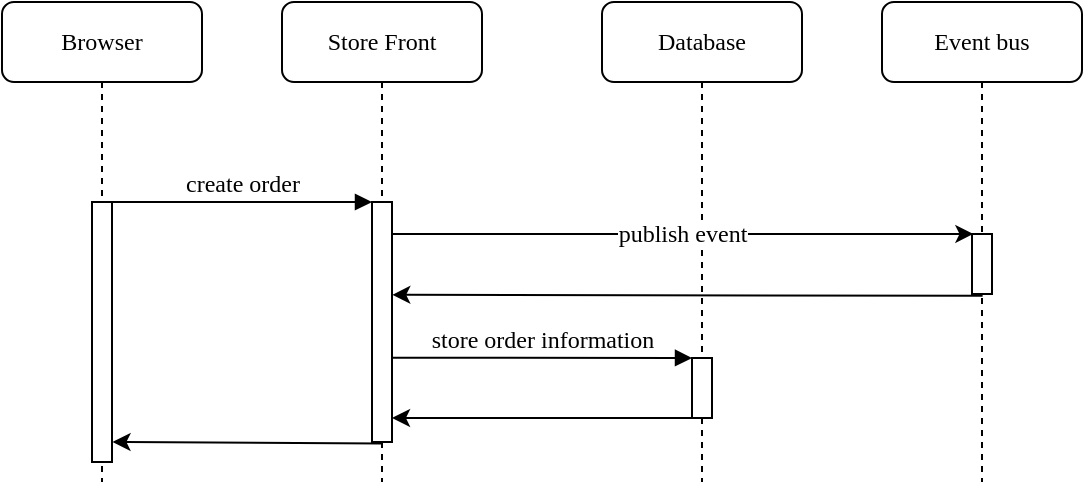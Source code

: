 <mxfile version="14.5.1" type="device"><diagram name="Page-1" id="13e1069c-82ec-6db2-03f1-153e76fe0fe0"><mxGraphModel dx="749" dy="556" grid="1" gridSize="10" guides="1" tooltips="1" connect="1" arrows="1" fold="1" page="1" pageScale="1" pageWidth="1100" pageHeight="850" background="#ffffff" math="0" shadow="0"><root><mxCell id="0"/><mxCell id="1" parent="0"/><mxCell id="7baba1c4bc27f4b0-2" value="Store Front" style="shape=umlLifeline;perimeter=lifelinePerimeter;whiteSpace=wrap;html=1;container=1;collapsible=0;recursiveResize=0;outlineConnect=0;rounded=1;shadow=0;comic=0;labelBackgroundColor=none;strokeWidth=1;fontFamily=Ubuntu;fontSize=12;align=center;" parent="1" vertex="1"><mxGeometry x="240" y="80" width="100" height="240" as="geometry"/></mxCell><mxCell id="7baba1c4bc27f4b0-10" value="" style="html=1;points=[];perimeter=orthogonalPerimeter;rounded=0;shadow=0;comic=0;labelBackgroundColor=none;strokeWidth=1;fontFamily=Ubuntu;fontSize=12;align=center;" parent="7baba1c4bc27f4b0-2" vertex="1"><mxGeometry x="45" y="100" width="10" height="120" as="geometry"/></mxCell><mxCell id="7baba1c4bc27f4b0-3" value="Database" style="shape=umlLifeline;perimeter=lifelinePerimeter;whiteSpace=wrap;html=1;container=1;collapsible=0;recursiveResize=0;outlineConnect=0;rounded=1;shadow=0;comic=0;labelBackgroundColor=none;strokeWidth=1;fontFamily=Ubuntu;fontSize=12;align=center;" parent="1" vertex="1"><mxGeometry x="400" y="80" width="100" height="240" as="geometry"/></mxCell><mxCell id="7baba1c4bc27f4b0-13" value="" style="html=1;points=[];perimeter=orthogonalPerimeter;rounded=0;shadow=0;comic=0;labelBackgroundColor=none;strokeWidth=1;fontFamily=Ubuntu;fontSize=12;align=center;" parent="7baba1c4bc27f4b0-3" vertex="1"><mxGeometry x="45" y="178" width="10" height="30" as="geometry"/></mxCell><mxCell id="7baba1c4bc27f4b0-8" value="Browser" style="shape=umlLifeline;perimeter=lifelinePerimeter;whiteSpace=wrap;html=1;container=1;collapsible=0;recursiveResize=0;outlineConnect=0;rounded=1;shadow=0;comic=0;labelBackgroundColor=none;strokeWidth=1;fontFamily=Ubuntu;fontSize=12;align=center;" parent="1" vertex="1"><mxGeometry x="100" y="80" width="100" height="240" as="geometry"/></mxCell><mxCell id="7baba1c4bc27f4b0-9" value="" style="html=1;points=[];perimeter=orthogonalPerimeter;rounded=0;shadow=0;comic=0;labelBackgroundColor=none;strokeWidth=1;fontFamily=Ubuntu;fontSize=12;align=center;" parent="7baba1c4bc27f4b0-8" vertex="1"><mxGeometry x="45" y="100" width="10" height="130" as="geometry"/></mxCell><mxCell id="7baba1c4bc27f4b0-11" value="create order" style="html=1;verticalAlign=bottom;endArrow=block;entryX=0;entryY=0;labelBackgroundColor=none;fontFamily=Ubuntu;fontSize=12;edgeStyle=elbowEdgeStyle;elbow=vertical;" parent="1" source="7baba1c4bc27f4b0-9" target="7baba1c4bc27f4b0-10" edge="1"><mxGeometry relative="1" as="geometry"><mxPoint x="220" y="190" as="sourcePoint"/></mxGeometry></mxCell><mxCell id="7baba1c4bc27f4b0-14" value="store order information" style="html=1;verticalAlign=bottom;endArrow=block;entryX=0;entryY=0;labelBackgroundColor=none;fontFamily=Ubuntu;fontSize=12;edgeStyle=elbowEdgeStyle;elbow=vertical;" parent="1" target="7baba1c4bc27f4b0-13" edge="1"><mxGeometry relative="1" as="geometry"><mxPoint x="295" y="257.862" as="sourcePoint"/></mxGeometry></mxCell><mxCell id="zLgzTigTBFzH8vwCgFGt-1" value="Event bus" style="shape=umlLifeline;perimeter=lifelinePerimeter;whiteSpace=wrap;html=1;container=1;collapsible=0;recursiveResize=0;outlineConnect=0;rounded=1;shadow=0;comic=0;labelBackgroundColor=none;strokeWidth=1;fontFamily=Ubuntu;fontSize=12;align=center;" parent="1" vertex="1"><mxGeometry x="540" y="80" width="100" height="240" as="geometry"/></mxCell><mxCell id="zLgzTigTBFzH8vwCgFGt-2" value="" style="html=1;points=[];perimeter=orthogonalPerimeter;rounded=0;shadow=0;comic=0;labelBackgroundColor=none;strokeWidth=1;fontFamily=Ubuntu;fontSize=12;align=center;" parent="zLgzTigTBFzH8vwCgFGt-1" vertex="1"><mxGeometry x="45" y="116" width="10" height="30" as="geometry"/></mxCell><mxCell id="zLgzTigTBFzH8vwCgFGt-5" value="" style="edgeStyle=orthogonalEdgeStyle;rounded=0;orthogonalLoop=1;jettySize=auto;html=1;fontFamily=Ubuntu;fontSize=12;" parent="1" edge="1"><mxGeometry relative="1" as="geometry"><mxPoint x="445" y="288" as="sourcePoint"/><mxPoint x="295" y="288" as="targetPoint"/><Array as="points"><mxPoint x="295" y="288"/></Array></mxGeometry></mxCell><mxCell id="zLgzTigTBFzH8vwCgFGt-6" value="publish event" style="endArrow=classic;html=1;entryX=0.07;entryY=-0.001;entryDx=0;entryDy=0;entryPerimeter=0;fontFamily=Ubuntu;fontSize=12;" parent="1" target="zLgzTigTBFzH8vwCgFGt-2" edge="1"><mxGeometry width="50" height="50" relative="1" as="geometry"><mxPoint x="295" y="196" as="sourcePoint"/><mxPoint x="584" y="196" as="targetPoint"/></mxGeometry></mxCell><mxCell id="zLgzTigTBFzH8vwCgFGt-7" value="" style="endArrow=classic;html=1;exitX=0.531;exitY=1.03;exitDx=0;exitDy=0;exitPerimeter=0;entryX=1.014;entryY=0.92;entryDx=0;entryDy=0;entryPerimeter=0;fontFamily=Ubuntu;fontSize=12;" parent="1" source="zLgzTigTBFzH8vwCgFGt-2" edge="1"><mxGeometry width="50" height="50" relative="1" as="geometry"><mxPoint x="370" y="286" as="sourcePoint"/><mxPoint x="295.14" y="226.4" as="targetPoint"/></mxGeometry></mxCell><mxCell id="zLgzTigTBFzH8vwCgFGt-8" value="" style="endArrow=classic;html=1;exitX=0.467;exitY=1.006;exitDx=0;exitDy=0;exitPerimeter=0;entryX=1.026;entryY=0.923;entryDx=0;entryDy=0;entryPerimeter=0;fontFamily=Ubuntu;fontSize=12;" parent="1" source="7baba1c4bc27f4b0-10" target="7baba1c4bc27f4b0-9" edge="1"><mxGeometry width="50" height="50" relative="1" as="geometry"><mxPoint x="200" y="320" as="sourcePoint"/><mxPoint x="156" y="300" as="targetPoint"/></mxGeometry></mxCell></root></mxGraphModel></diagram></mxfile>